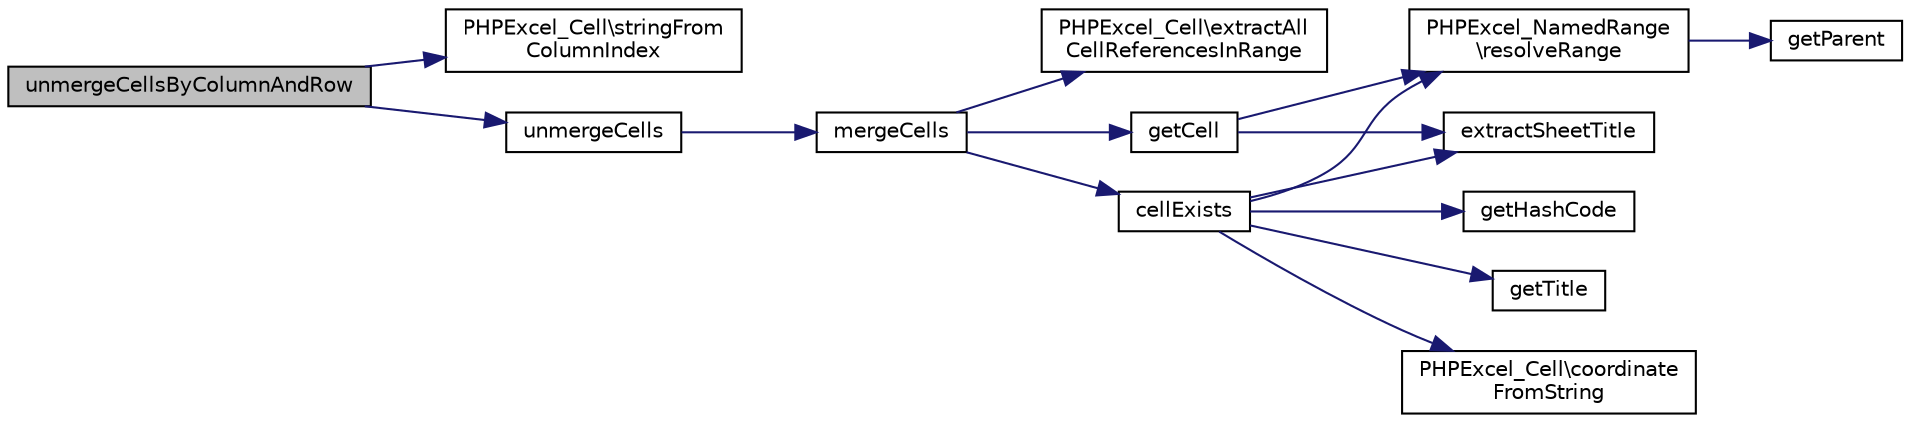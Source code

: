 digraph "unmergeCellsByColumnAndRow"
{
  edge [fontname="Helvetica",fontsize="10",labelfontname="Helvetica",labelfontsize="10"];
  node [fontname="Helvetica",fontsize="10",shape=record];
  rankdir="LR";
  Node733 [label="unmergeCellsByColumnAndRow",height=0.2,width=0.4,color="black", fillcolor="grey75", style="filled", fontcolor="black"];
  Node733 -> Node734 [color="midnightblue",fontsize="10",style="solid",fontname="Helvetica"];
  Node734 [label="PHPExcel_Cell\\stringFrom\lColumnIndex",height=0.2,width=0.4,color="black", fillcolor="white", style="filled",URL="$class_p_h_p_excel___cell.html#ab5501b4cf2f8cd0af389ad4096fb9387"];
  Node733 -> Node735 [color="midnightblue",fontsize="10",style="solid",fontname="Helvetica"];
  Node735 [label="unmergeCells",height=0.2,width=0.4,color="black", fillcolor="white", style="filled",URL="$class_p_h_p_excel___worksheet.html#a5f1803a22bad347a685d80f32e295870"];
  Node735 -> Node736 [color="midnightblue",fontsize="10",style="solid",fontname="Helvetica"];
  Node736 [label="mergeCells",height=0.2,width=0.4,color="black", fillcolor="white", style="filled",URL="$class_p_h_p_excel___worksheet.html#a08bbfbc911e898c20131208dc4645c38"];
  Node736 -> Node737 [color="midnightblue",fontsize="10",style="solid",fontname="Helvetica"];
  Node737 [label="PHPExcel_Cell\\extractAll\lCellReferencesInRange",height=0.2,width=0.4,color="black", fillcolor="white", style="filled",URL="$class_p_h_p_excel___cell.html#a63dc6fc782cd5373ee465863213dabdb"];
  Node736 -> Node738 [color="midnightblue",fontsize="10",style="solid",fontname="Helvetica"];
  Node738 [label="cellExists",height=0.2,width=0.4,color="black", fillcolor="white", style="filled",URL="$class_p_h_p_excel___worksheet.html#ae812f150807c66b8ef0d9cd35e3a859e"];
  Node738 -> Node739 [color="midnightblue",fontsize="10",style="solid",fontname="Helvetica"];
  Node739 [label="extractSheetTitle",height=0.2,width=0.4,color="black", fillcolor="white", style="filled",URL="$class_p_h_p_excel___worksheet.html#af647112824779ee4dd97cb9ff63926bd"];
  Node738 -> Node740 [color="midnightblue",fontsize="10",style="solid",fontname="Helvetica"];
  Node740 [label="PHPExcel_NamedRange\l\\resolveRange",height=0.2,width=0.4,color="black", fillcolor="white", style="filled",URL="$class_p_h_p_excel___named_range.html#abcf033bf855d17978f0ae3f631da7180"];
  Node740 -> Node741 [color="midnightblue",fontsize="10",style="solid",fontname="Helvetica"];
  Node741 [label="getParent",height=0.2,width=0.4,color="black", fillcolor="white", style="filled",URL="$class_p_h_p_excel___worksheet.html#a95ecaee3537b1ad29b04ef383a57bbae"];
  Node738 -> Node742 [color="midnightblue",fontsize="10",style="solid",fontname="Helvetica"];
  Node742 [label="getHashCode",height=0.2,width=0.4,color="black", fillcolor="white", style="filled",URL="$class_p_h_p_excel___worksheet.html#a565572289c60df45d1198602c6f93a8a"];
  Node738 -> Node743 [color="midnightblue",fontsize="10",style="solid",fontname="Helvetica"];
  Node743 [label="getTitle",height=0.2,width=0.4,color="black", fillcolor="white", style="filled",URL="$class_p_h_p_excel___worksheet.html#a95e859a4588a39a1824b717378a84c29"];
  Node738 -> Node744 [color="midnightblue",fontsize="10",style="solid",fontname="Helvetica"];
  Node744 [label="PHPExcel_Cell\\coordinate\lFromString",height=0.2,width=0.4,color="black", fillcolor="white", style="filled",URL="$class_p_h_p_excel___cell.html#a81e3469df94f7b5a1f5d9064575280a3"];
  Node736 -> Node745 [color="midnightblue",fontsize="10",style="solid",fontname="Helvetica"];
  Node745 [label="getCell",height=0.2,width=0.4,color="black", fillcolor="white", style="filled",URL="$class_p_h_p_excel___worksheet.html#a5e123e9c143c05385794d280bbd5dd0c"];
  Node745 -> Node739 [color="midnightblue",fontsize="10",style="solid",fontname="Helvetica"];
  Node745 -> Node740 [color="midnightblue",fontsize="10",style="solid",fontname="Helvetica"];
}
